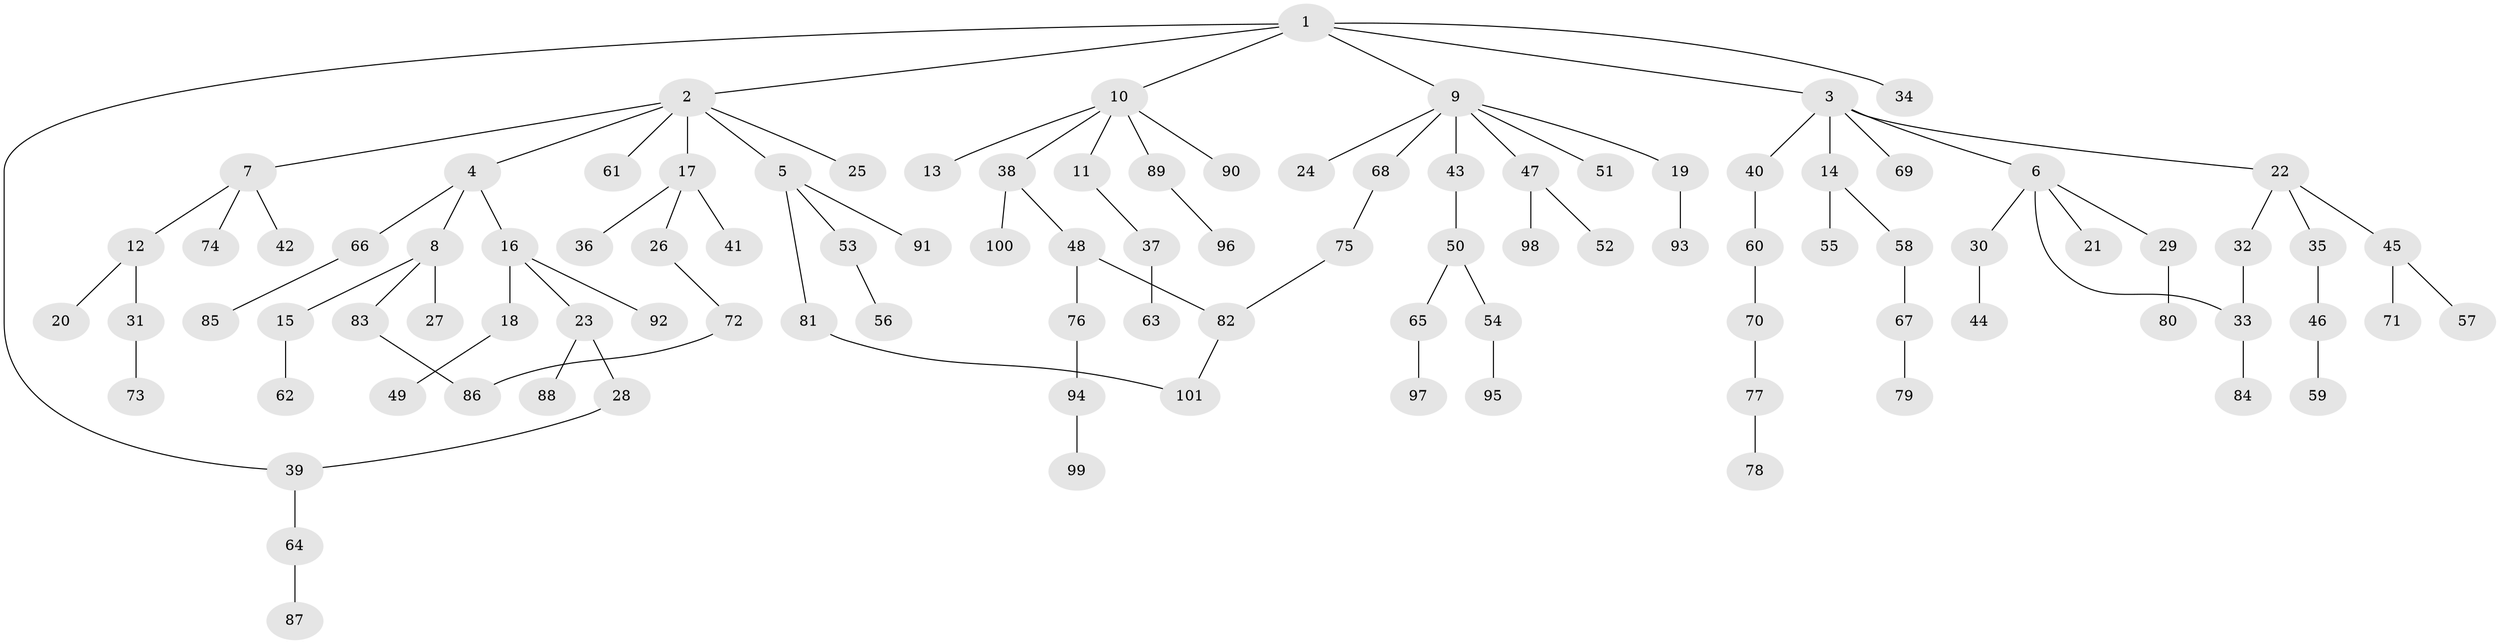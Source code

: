 // coarse degree distribution, {5: 0.014705882352941176, 9: 0.014705882352941176, 6: 0.07352941176470588, 4: 0.04411764705882353, 3: 0.10294117647058823, 2: 0.23529411764705882, 1: 0.5147058823529411}
// Generated by graph-tools (version 1.1) at 2025/41/03/06/25 10:41:30]
// undirected, 101 vertices, 105 edges
graph export_dot {
graph [start="1"]
  node [color=gray90,style=filled];
  1;
  2;
  3;
  4;
  5;
  6;
  7;
  8;
  9;
  10;
  11;
  12;
  13;
  14;
  15;
  16;
  17;
  18;
  19;
  20;
  21;
  22;
  23;
  24;
  25;
  26;
  27;
  28;
  29;
  30;
  31;
  32;
  33;
  34;
  35;
  36;
  37;
  38;
  39;
  40;
  41;
  42;
  43;
  44;
  45;
  46;
  47;
  48;
  49;
  50;
  51;
  52;
  53;
  54;
  55;
  56;
  57;
  58;
  59;
  60;
  61;
  62;
  63;
  64;
  65;
  66;
  67;
  68;
  69;
  70;
  71;
  72;
  73;
  74;
  75;
  76;
  77;
  78;
  79;
  80;
  81;
  82;
  83;
  84;
  85;
  86;
  87;
  88;
  89;
  90;
  91;
  92;
  93;
  94;
  95;
  96;
  97;
  98;
  99;
  100;
  101;
  1 -- 2;
  1 -- 3;
  1 -- 9;
  1 -- 10;
  1 -- 34;
  1 -- 39;
  2 -- 4;
  2 -- 5;
  2 -- 7;
  2 -- 17;
  2 -- 25;
  2 -- 61;
  3 -- 6;
  3 -- 14;
  3 -- 22;
  3 -- 40;
  3 -- 69;
  4 -- 8;
  4 -- 16;
  4 -- 66;
  5 -- 53;
  5 -- 81;
  5 -- 91;
  6 -- 21;
  6 -- 29;
  6 -- 30;
  6 -- 33;
  7 -- 12;
  7 -- 42;
  7 -- 74;
  8 -- 15;
  8 -- 27;
  8 -- 83;
  9 -- 19;
  9 -- 24;
  9 -- 43;
  9 -- 47;
  9 -- 51;
  9 -- 68;
  10 -- 11;
  10 -- 13;
  10 -- 38;
  10 -- 89;
  10 -- 90;
  11 -- 37;
  12 -- 20;
  12 -- 31;
  14 -- 55;
  14 -- 58;
  15 -- 62;
  16 -- 18;
  16 -- 23;
  16 -- 92;
  17 -- 26;
  17 -- 36;
  17 -- 41;
  18 -- 49;
  19 -- 93;
  22 -- 32;
  22 -- 35;
  22 -- 45;
  23 -- 28;
  23 -- 88;
  26 -- 72;
  28 -- 39;
  29 -- 80;
  30 -- 44;
  31 -- 73;
  32 -- 33;
  33 -- 84;
  35 -- 46;
  37 -- 63;
  38 -- 48;
  38 -- 100;
  39 -- 64;
  40 -- 60;
  43 -- 50;
  45 -- 57;
  45 -- 71;
  46 -- 59;
  47 -- 52;
  47 -- 98;
  48 -- 76;
  48 -- 82;
  50 -- 54;
  50 -- 65;
  53 -- 56;
  54 -- 95;
  58 -- 67;
  60 -- 70;
  64 -- 87;
  65 -- 97;
  66 -- 85;
  67 -- 79;
  68 -- 75;
  70 -- 77;
  72 -- 86;
  75 -- 82;
  76 -- 94;
  77 -- 78;
  81 -- 101;
  82 -- 101;
  83 -- 86;
  89 -- 96;
  94 -- 99;
}
